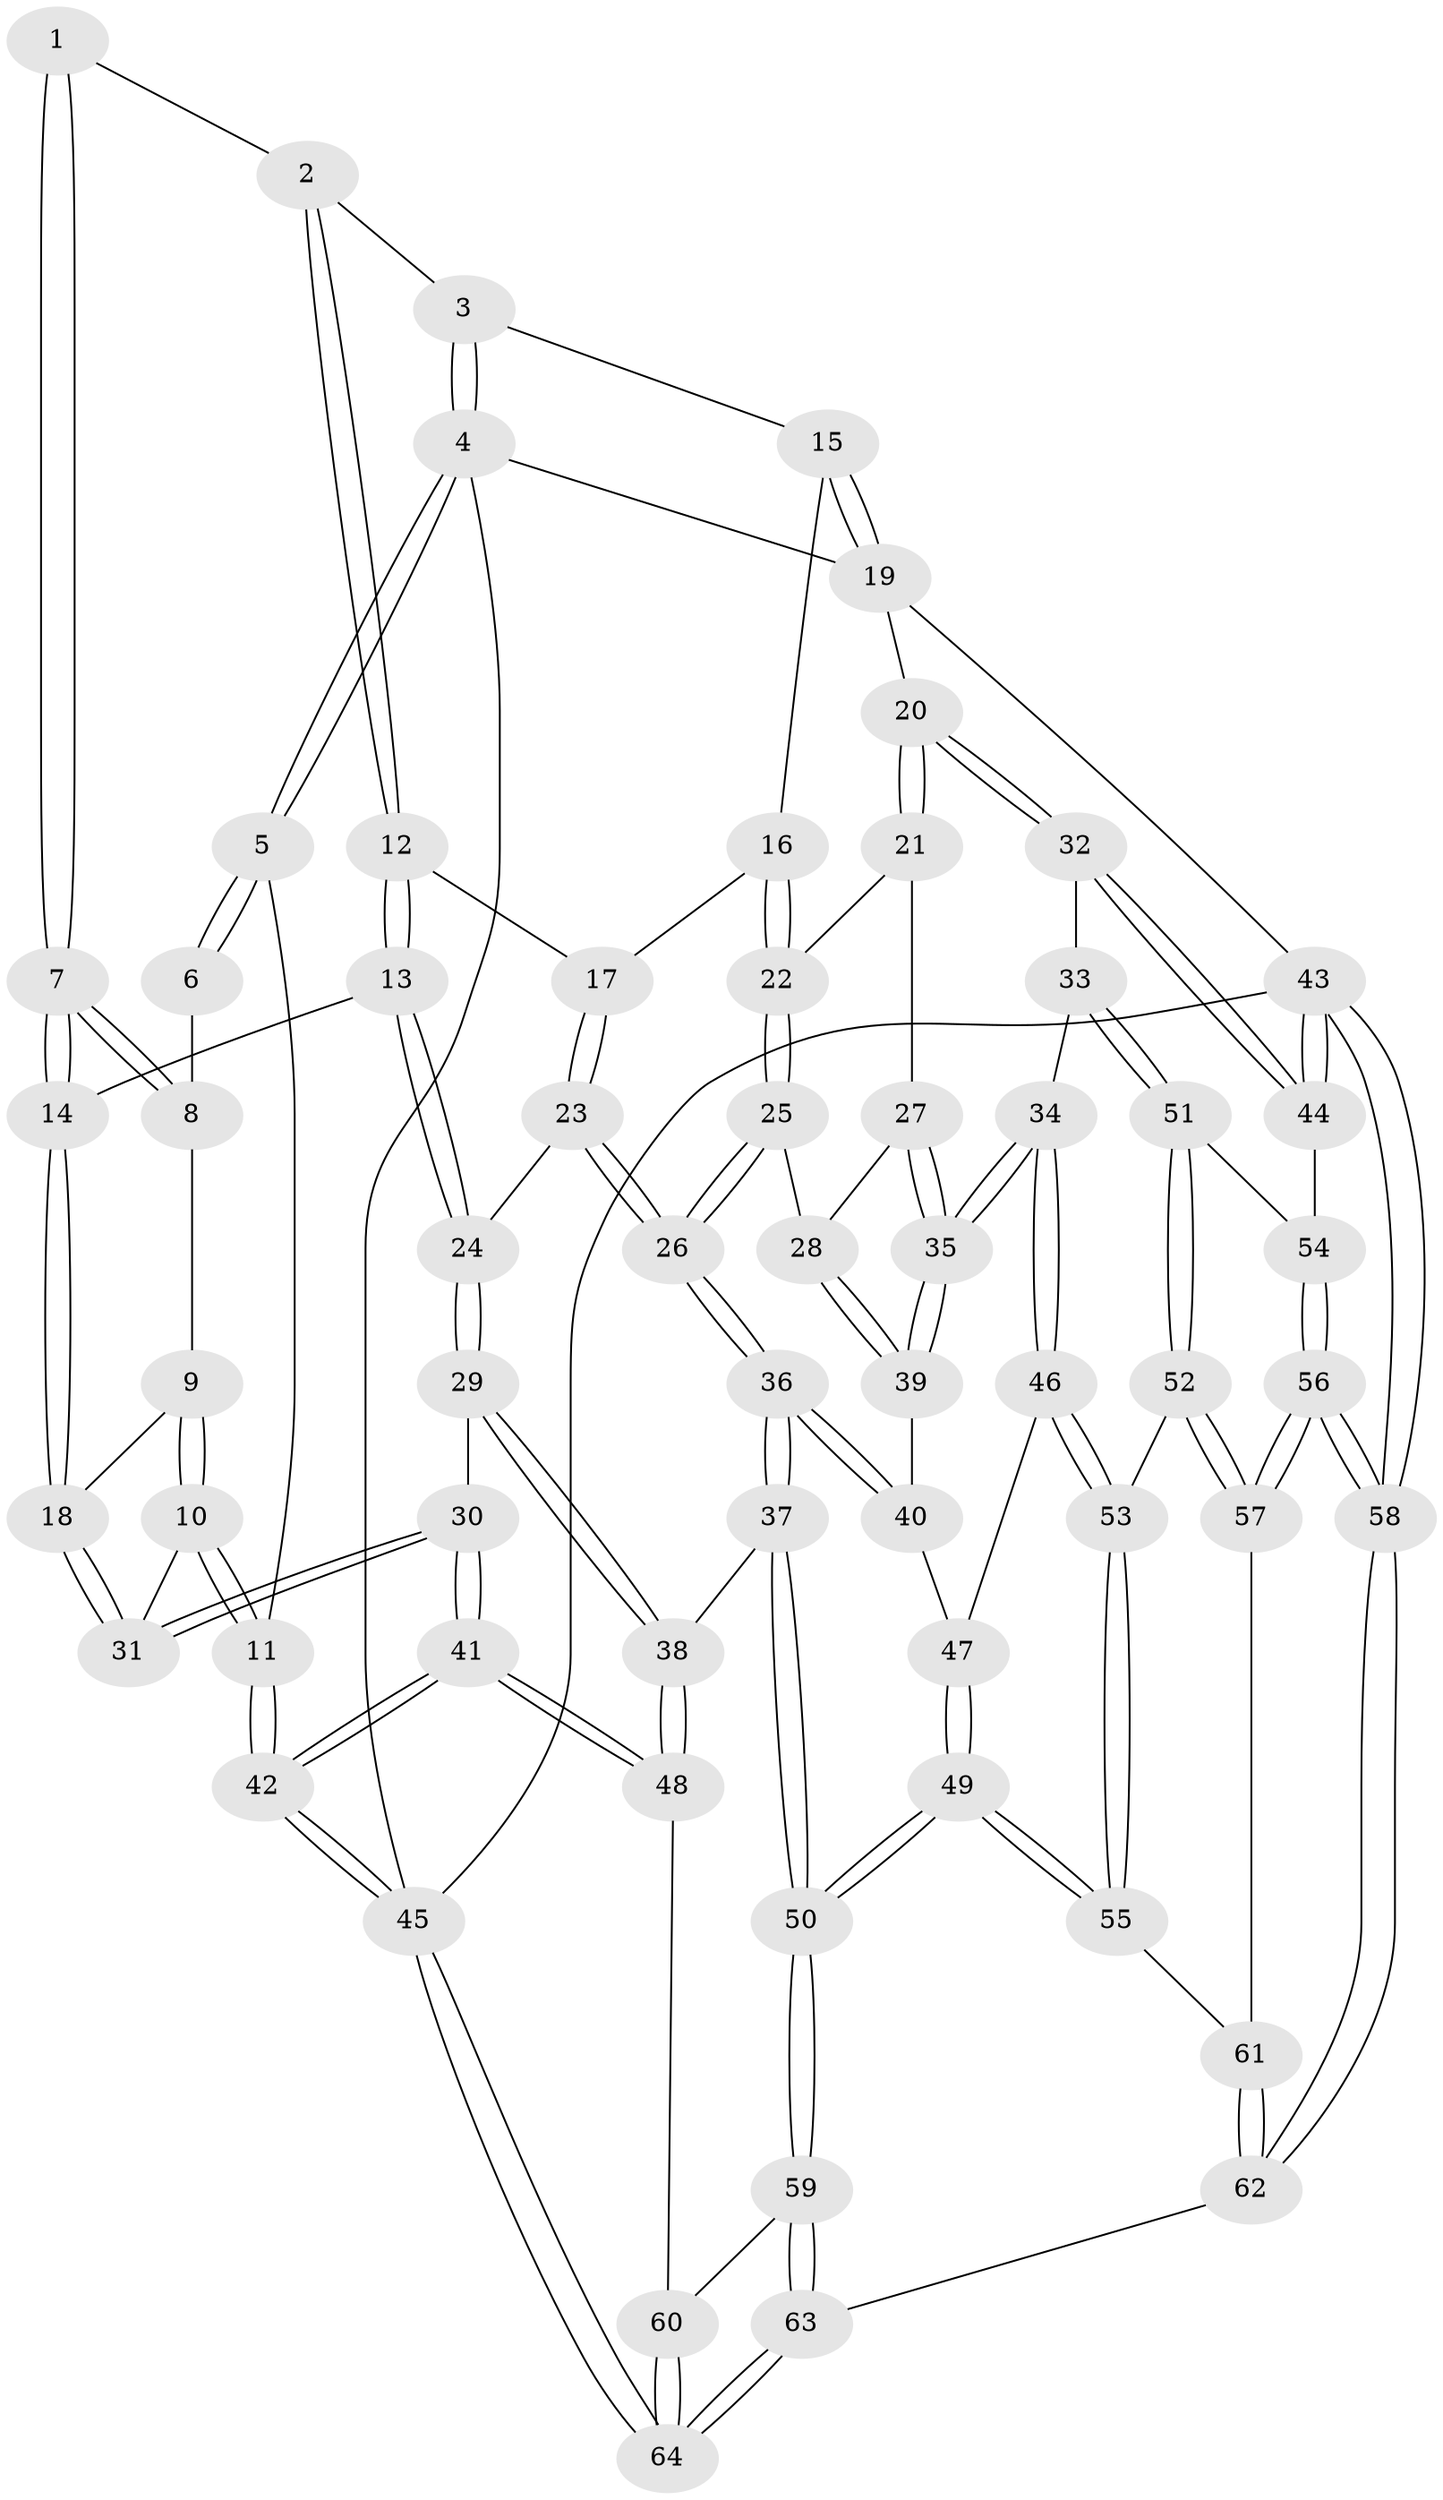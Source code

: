 // Generated by graph-tools (version 1.1) at 2025/11/02/27/25 16:11:58]
// undirected, 64 vertices, 157 edges
graph export_dot {
graph [start="1"]
  node [color=gray90,style=filled];
  1 [pos="+0.27370856813160976+0.16427061509623514"];
  2 [pos="+0.3316979752215571+0.15449498758242053"];
  3 [pos="+0.4257674102582078+0"];
  4 [pos="+0+0"];
  5 [pos="+0+0"];
  6 [pos="+0.03605601546095262+0.11218808265609184"];
  7 [pos="+0.18594055023599187+0.2707476830411514"];
  8 [pos="+0.10317562348774466+0.2462997373511427"];
  9 [pos="+0.09892732960463549+0.2713443912876136"];
  10 [pos="+0+0.4001689133403687"];
  11 [pos="+0+0.4000297786476608"];
  12 [pos="+0.35121083722765495+0.19828230758120202"];
  13 [pos="+0.2384395748117063+0.3596072831345783"];
  14 [pos="+0.1948750953822359+0.35699973073802355"];
  15 [pos="+0.8291615862688285+0"];
  16 [pos="+0.630442137142593+0.2224621109594403"];
  17 [pos="+0.41502692828546933+0.2691661402999504"];
  18 [pos="+0.12558208532151152+0.40038637784276826"];
  19 [pos="+1+0"];
  20 [pos="+1+0.13074382845515412"];
  21 [pos="+0.7471659639532954+0.37612369159604647"];
  22 [pos="+0.6329976037604242+0.29359564867206733"];
  23 [pos="+0.41959597599645637+0.3587505097126207"];
  24 [pos="+0.329501671639129+0.4385005552118501"];
  25 [pos="+0.5859576180592515+0.41791423877499306"];
  26 [pos="+0.5318434617149431+0.4362915050905278"];
  27 [pos="+0.7363918743430506+0.42000774677783986"];
  28 [pos="+0.6485368445623001+0.46075304156930447"];
  29 [pos="+0.3027868228841579+0.5761778110374965"];
  30 [pos="+0.16728151108646025+0.5333236361118405"];
  31 [pos="+0.1104264712423955+0.4197977764006983"];
  32 [pos="+1+0.4881394529776965"];
  33 [pos="+1+0.5192633449614443"];
  34 [pos="+0.9156827961309041+0.5641080770877409"];
  35 [pos="+0.876161146044149+0.554414639758972"];
  36 [pos="+0.4587880691959872+0.6605735894993766"];
  37 [pos="+0.4220797572392768+0.6941996895583464"];
  38 [pos="+0.3340161901711854+0.6233604701339345"];
  39 [pos="+0.6852240418693747+0.5599858255618038"];
  40 [pos="+0.6434811473033037+0.6109952463936401"];
  41 [pos="+0+0.7907455390553388"];
  42 [pos="+0+0.7977861399847413"];
  43 [pos="+1+1"];
  44 [pos="+1+0.6124659304755952"];
  45 [pos="+0+1"];
  46 [pos="+0.8000188588900257+0.7425590232834192"];
  47 [pos="+0.7109689063330487+0.7029032634824689"];
  48 [pos="+0+0.8004246110267752"];
  49 [pos="+0.5042530000785885+0.8446446171013903"];
  50 [pos="+0.4349492793122753+0.8400673402988026"];
  51 [pos="+0.9079579381450888+0.8180793611331036"];
  52 [pos="+0.8401404587550397+0.8617677010148104"];
  53 [pos="+0.8006593263237783+0.7869015974538218"];
  54 [pos="+0.976770616078684+0.7936352687088026"];
  55 [pos="+0.5520116534144941+0.8561166206506381"];
  56 [pos="+1+1"];
  57 [pos="+0.8507083045612337+0.9358662215354618"];
  58 [pos="+1+1"];
  59 [pos="+0.4087566562923762+0.8838734952766932"];
  60 [pos="+0.17616450702776604+0.8650803628142435"];
  61 [pos="+0.6237523443940901+0.9038133981684896"];
  62 [pos="+0.8345512564859058+1"];
  63 [pos="+0.4000872179007511+1"];
  64 [pos="+0.099865518486931+1"];
  1 -- 2;
  1 -- 7;
  1 -- 7;
  2 -- 3;
  2 -- 12;
  2 -- 12;
  3 -- 4;
  3 -- 4;
  3 -- 15;
  4 -- 5;
  4 -- 5;
  4 -- 19;
  4 -- 45;
  5 -- 6;
  5 -- 6;
  5 -- 11;
  6 -- 8;
  7 -- 8;
  7 -- 8;
  7 -- 14;
  7 -- 14;
  8 -- 9;
  9 -- 10;
  9 -- 10;
  9 -- 18;
  10 -- 11;
  10 -- 11;
  10 -- 31;
  11 -- 42;
  11 -- 42;
  12 -- 13;
  12 -- 13;
  12 -- 17;
  13 -- 14;
  13 -- 24;
  13 -- 24;
  14 -- 18;
  14 -- 18;
  15 -- 16;
  15 -- 19;
  15 -- 19;
  16 -- 17;
  16 -- 22;
  16 -- 22;
  17 -- 23;
  17 -- 23;
  18 -- 31;
  18 -- 31;
  19 -- 20;
  19 -- 43;
  20 -- 21;
  20 -- 21;
  20 -- 32;
  20 -- 32;
  21 -- 22;
  21 -- 27;
  22 -- 25;
  22 -- 25;
  23 -- 24;
  23 -- 26;
  23 -- 26;
  24 -- 29;
  24 -- 29;
  25 -- 26;
  25 -- 26;
  25 -- 28;
  26 -- 36;
  26 -- 36;
  27 -- 28;
  27 -- 35;
  27 -- 35;
  28 -- 39;
  28 -- 39;
  29 -- 30;
  29 -- 38;
  29 -- 38;
  30 -- 31;
  30 -- 31;
  30 -- 41;
  30 -- 41;
  32 -- 33;
  32 -- 44;
  32 -- 44;
  33 -- 34;
  33 -- 51;
  33 -- 51;
  34 -- 35;
  34 -- 35;
  34 -- 46;
  34 -- 46;
  35 -- 39;
  35 -- 39;
  36 -- 37;
  36 -- 37;
  36 -- 40;
  36 -- 40;
  37 -- 38;
  37 -- 50;
  37 -- 50;
  38 -- 48;
  38 -- 48;
  39 -- 40;
  40 -- 47;
  41 -- 42;
  41 -- 42;
  41 -- 48;
  41 -- 48;
  42 -- 45;
  42 -- 45;
  43 -- 44;
  43 -- 44;
  43 -- 58;
  43 -- 58;
  43 -- 45;
  44 -- 54;
  45 -- 64;
  45 -- 64;
  46 -- 47;
  46 -- 53;
  46 -- 53;
  47 -- 49;
  47 -- 49;
  48 -- 60;
  49 -- 50;
  49 -- 50;
  49 -- 55;
  49 -- 55;
  50 -- 59;
  50 -- 59;
  51 -- 52;
  51 -- 52;
  51 -- 54;
  52 -- 53;
  52 -- 57;
  52 -- 57;
  53 -- 55;
  53 -- 55;
  54 -- 56;
  54 -- 56;
  55 -- 61;
  56 -- 57;
  56 -- 57;
  56 -- 58;
  56 -- 58;
  57 -- 61;
  58 -- 62;
  58 -- 62;
  59 -- 60;
  59 -- 63;
  59 -- 63;
  60 -- 64;
  60 -- 64;
  61 -- 62;
  61 -- 62;
  62 -- 63;
  63 -- 64;
  63 -- 64;
}
